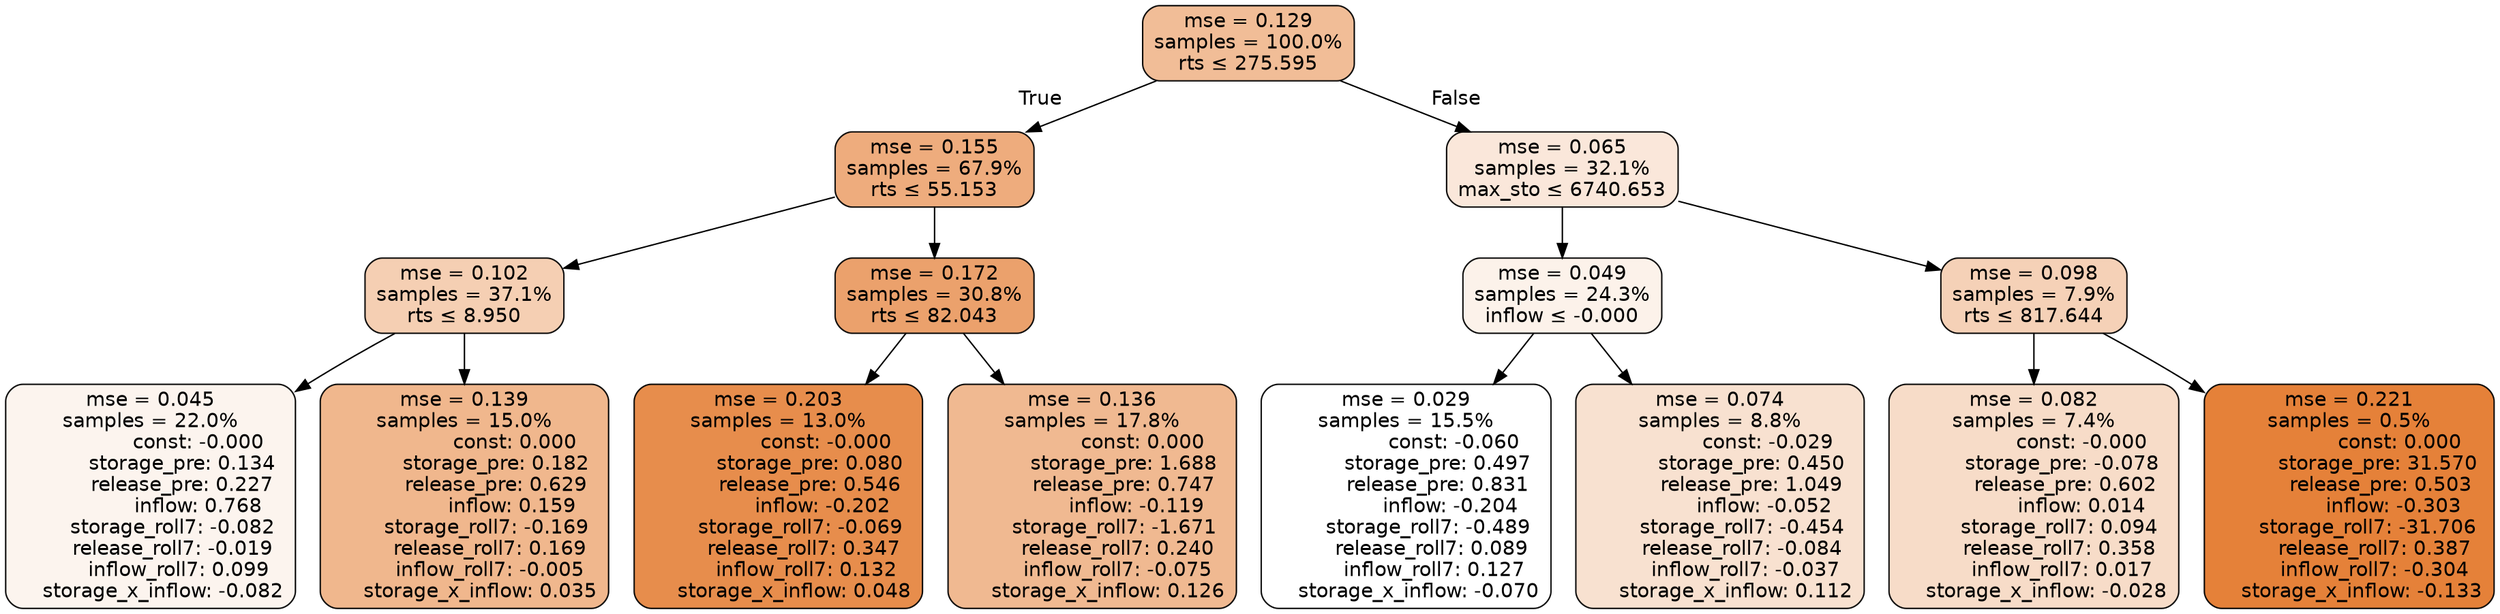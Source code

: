 digraph tree {
bgcolor="transparent"
node [shape=rectangle, style="filled, rounded", color="black", fontname=helvetica] ;
edge [fontname=helvetica] ;
	"0" [label="mse = 0.129
samples = 100.0%
rts &le; 275.595", fillcolor="#f1bd97"]
	"1" [label="mse = 0.155
samples = 67.9%
rts &le; 55.153", fillcolor="#eeac7d"]
	"2" [label="mse = 0.102
samples = 37.1%
rts &le; 8.950", fillcolor="#f5cfb3"]
	"3" [label="mse = 0.045
samples = 22.0%
               const: -0.000
          storage_pre: 0.134
          release_pre: 0.227
               inflow: 0.768
       storage_roll7: -0.082
       release_roll7: -0.019
         inflow_roll7: 0.099
    storage_x_inflow: -0.082", fillcolor="#fcf4ee"]
	"4" [label="mse = 0.139
samples = 15.0%
                const: 0.000
          storage_pre: 0.182
          release_pre: 0.629
               inflow: 0.159
       storage_roll7: -0.169
        release_roll7: 0.169
        inflow_roll7: -0.005
     storage_x_inflow: 0.035", fillcolor="#f0b78d"]
	"5" [label="mse = 0.172
samples = 30.8%
rts &le; 82.043", fillcolor="#eba16c"]
	"6" [label="mse = 0.203
samples = 13.0%
               const: -0.000
          storage_pre: 0.080
          release_pre: 0.546
              inflow: -0.202
       storage_roll7: -0.069
        release_roll7: 0.347
         inflow_roll7: 0.132
     storage_x_inflow: 0.048", fillcolor="#e78d4c"]
	"7" [label="mse = 0.136
samples = 17.8%
                const: 0.000
          storage_pre: 1.688
          release_pre: 0.747
              inflow: -0.119
       storage_roll7: -1.671
        release_roll7: 0.240
        inflow_roll7: -0.075
     storage_x_inflow: 0.126", fillcolor="#f0b991"]
	"8" [label="mse = 0.065
samples = 32.1%
max_sto &le; 6740.653", fillcolor="#fae7da"]
	"9" [label="mse = 0.049
samples = 24.3%
inflow &le; -0.000", fillcolor="#fcf2ea"]
	"10" [label="mse = 0.029
samples = 15.5%
               const: -0.060
          storage_pre: 0.497
          release_pre: 0.831
              inflow: -0.204
       storage_roll7: -0.489
        release_roll7: 0.089
         inflow_roll7: 0.127
    storage_x_inflow: -0.070", fillcolor="#ffffff"]
	"11" [label="mse = 0.074
samples = 8.8%
               const: -0.029
          storage_pre: 0.450
          release_pre: 1.049
              inflow: -0.052
       storage_roll7: -0.454
       release_roll7: -0.084
        inflow_roll7: -0.037
     storage_x_inflow: 0.112", fillcolor="#f8e1d0"]
	"12" [label="mse = 0.098
samples = 7.9%
rts &le; 817.644", fillcolor="#f5d1b7"]
	"13" [label="mse = 0.082
samples = 7.4%
               const: -0.000
         storage_pre: -0.078
          release_pre: 0.602
               inflow: 0.014
        storage_roll7: 0.094
        release_roll7: 0.358
         inflow_roll7: 0.017
    storage_x_inflow: -0.028", fillcolor="#f7dcc8"]
	"14" [label="mse = 0.221
samples = 0.5%
                const: 0.000
         storage_pre: 31.570
          release_pre: 0.503
              inflow: -0.303
      storage_roll7: -31.706
        release_roll7: 0.387
        inflow_roll7: -0.304
    storage_x_inflow: -0.133", fillcolor="#e58139"]

	"0" -> "1" [labeldistance=2.5, labelangle=45, headlabel="True"]
	"1" -> "2"
	"2" -> "3"
	"2" -> "4"
	"1" -> "5"
	"5" -> "6"
	"5" -> "7"
	"0" -> "8" [labeldistance=2.5, labelangle=-45, headlabel="False"]
	"8" -> "9"
	"9" -> "10"
	"9" -> "11"
	"8" -> "12"
	"12" -> "13"
	"12" -> "14"
}
